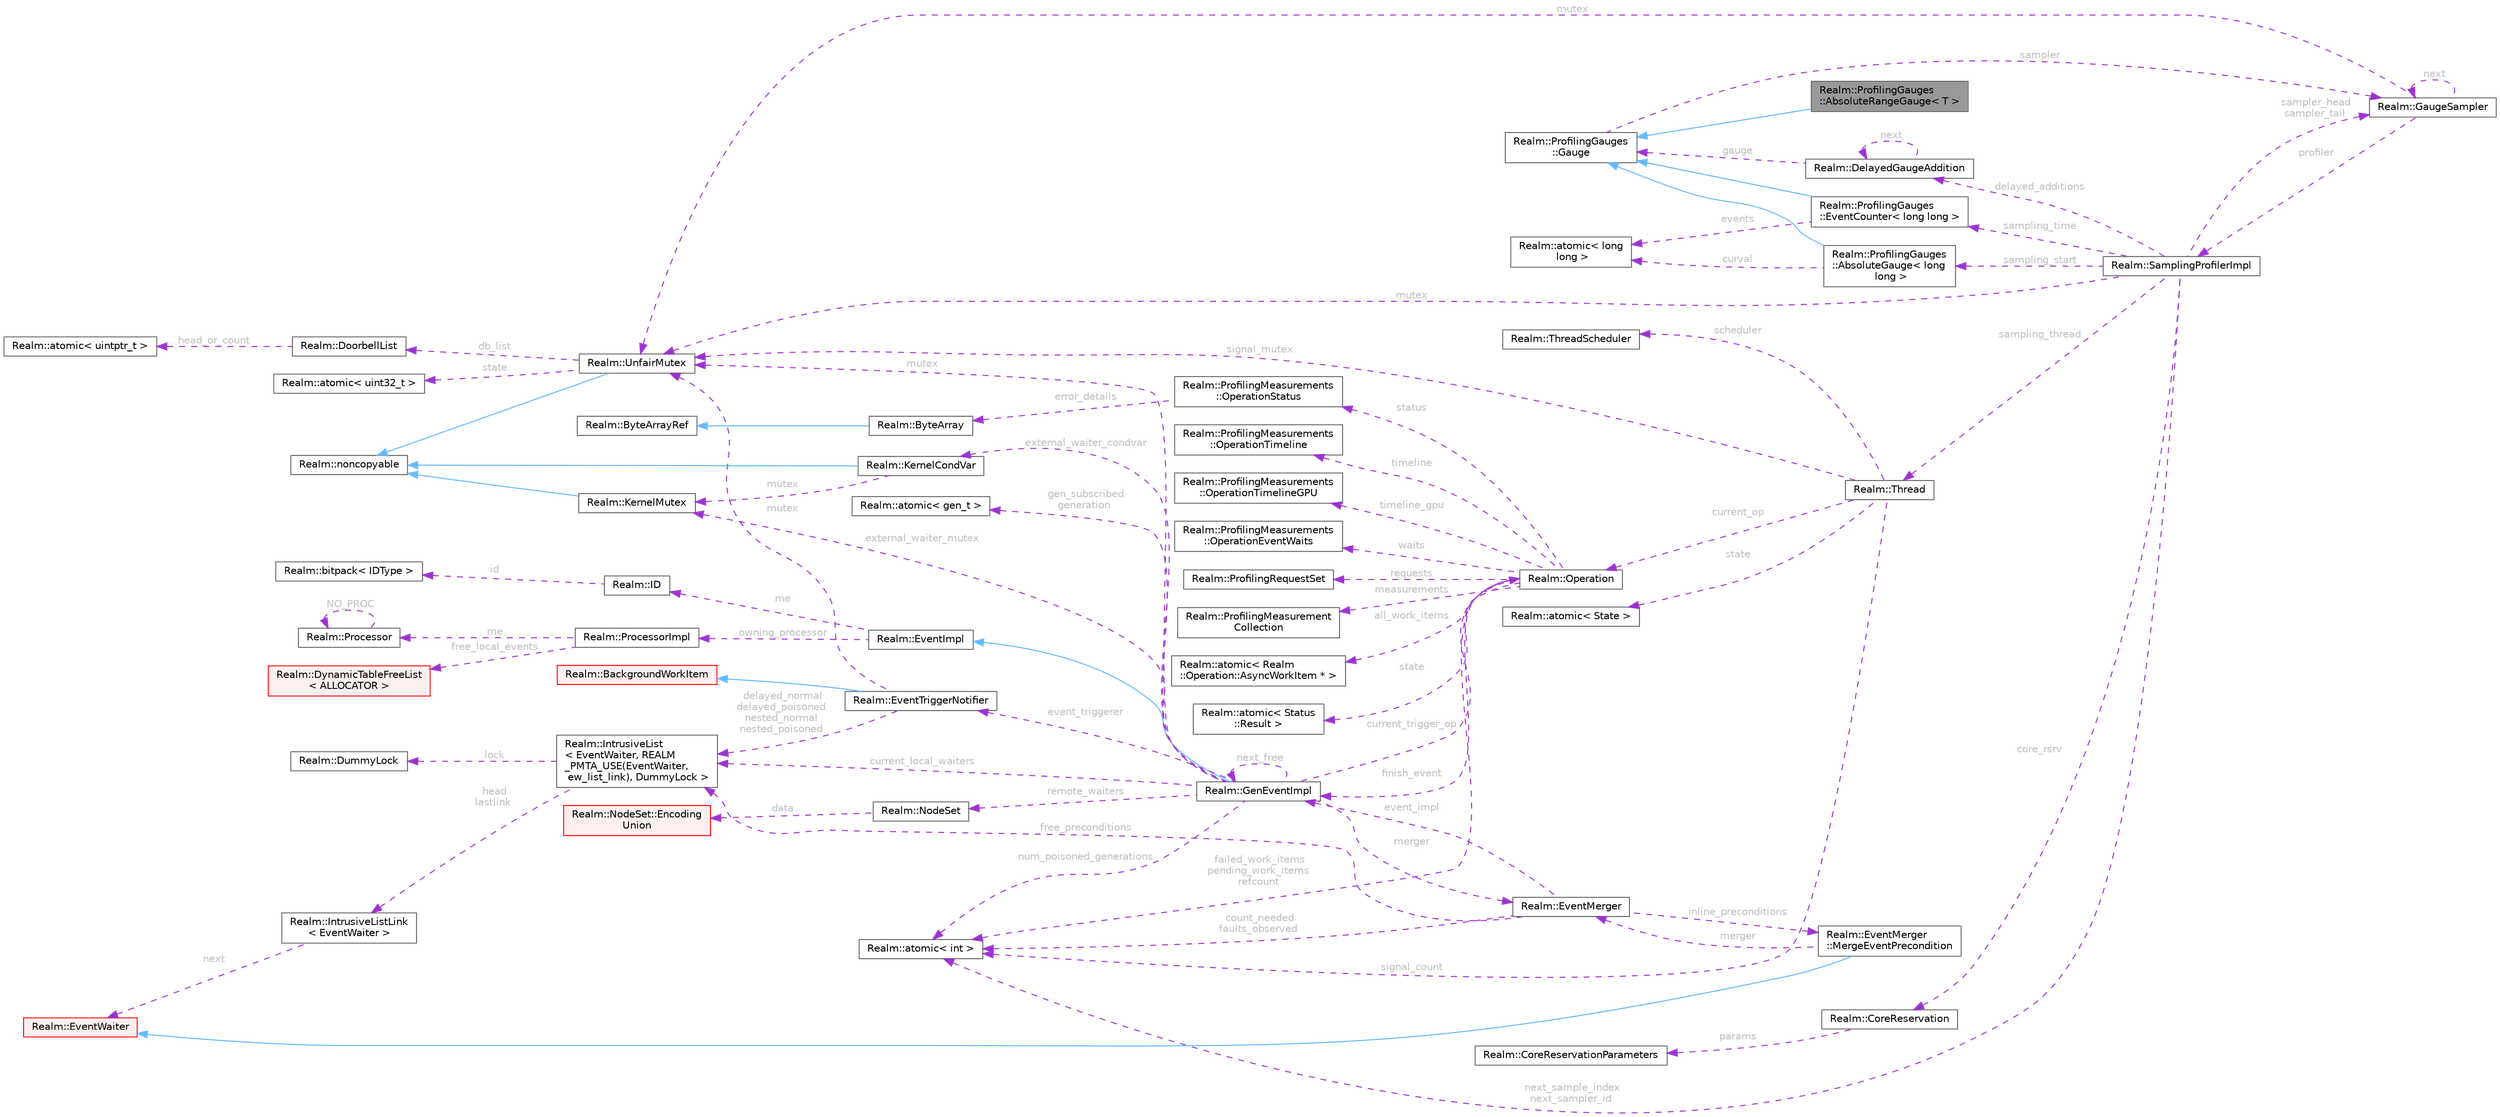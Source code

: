 digraph "Realm::ProfilingGauges::AbsoluteRangeGauge&lt; T &gt;"
{
 // LATEX_PDF_SIZE
  bgcolor="transparent";
  edge [fontname=Helvetica,fontsize=10,labelfontname=Helvetica,labelfontsize=10];
  node [fontname=Helvetica,fontsize=10,shape=box,height=0.2,width=0.4];
  rankdir="LR";
  Node1 [id="Node000001",label="Realm::ProfilingGauges\l::AbsoluteRangeGauge\< T \>",height=0.2,width=0.4,color="gray40", fillcolor="grey60", style="filled", fontcolor="black",tooltip=" "];
  Node2 -> Node1 [id="edge1_Node000001_Node000002",dir="back",color="steelblue1",style="solid",tooltip=" "];
  Node2 [id="Node000002",label="Realm::ProfilingGauges\l::Gauge",height=0.2,width=0.4,color="gray40", fillcolor="white", style="filled",URL="$classRealm_1_1ProfilingGauges_1_1Gauge.html",tooltip=" "];
  Node3 -> Node2 [id="edge2_Node000002_Node000003",dir="back",color="darkorchid3",style="dashed",tooltip=" ",label=" sampler",fontcolor="grey" ];
  Node3 [id="Node000003",label="Realm::GaugeSampler",height=0.2,width=0.4,color="gray40", fillcolor="white", style="filled",URL="$classRealm_1_1GaugeSampler.html",tooltip=" "];
  Node4 -> Node3 [id="edge3_Node000003_Node000004",dir="back",color="darkorchid3",style="dashed",tooltip=" ",label=" profiler",fontcolor="grey" ];
  Node4 [id="Node000004",label="Realm::SamplingProfilerImpl",height=0.2,width=0.4,color="gray40", fillcolor="white", style="filled",URL="$classRealm_1_1SamplingProfilerImpl.html",tooltip=" "];
  Node5 -> Node4 [id="edge4_Node000004_Node000005",dir="back",color="darkorchid3",style="dashed",tooltip=" ",label=" mutex",fontcolor="grey" ];
  Node5 [id="Node000005",label="Realm::UnfairMutex",height=0.2,width=0.4,color="gray40", fillcolor="white", style="filled",URL="$classRealm_1_1UnfairMutex.html",tooltip=" "];
  Node6 -> Node5 [id="edge5_Node000005_Node000006",dir="back",color="steelblue1",style="solid",tooltip=" "];
  Node6 [id="Node000006",label="Realm::noncopyable",height=0.2,width=0.4,color="gray40", fillcolor="white", style="filled",URL="$classRealm_1_1noncopyable.html",tooltip=" "];
  Node7 -> Node5 [id="edge6_Node000005_Node000007",dir="back",color="darkorchid3",style="dashed",tooltip=" ",label=" state",fontcolor="grey" ];
  Node7 [id="Node000007",label="Realm::atomic\< uint32_t \>",height=0.2,width=0.4,color="gray40", fillcolor="white", style="filled",URL="$classRealm_1_1atomic.html",tooltip=" "];
  Node8 -> Node5 [id="edge7_Node000005_Node000008",dir="back",color="darkorchid3",style="dashed",tooltip=" ",label=" db_list",fontcolor="grey" ];
  Node8 [id="Node000008",label="Realm::DoorbellList",height=0.2,width=0.4,color="gray40", fillcolor="white", style="filled",URL="$classRealm_1_1DoorbellList.html",tooltip=" "];
  Node9 -> Node8 [id="edge8_Node000008_Node000009",dir="back",color="darkorchid3",style="dashed",tooltip=" ",label=" head_or_count",fontcolor="grey" ];
  Node9 [id="Node000009",label="Realm::atomic\< uintptr_t \>",height=0.2,width=0.4,color="gray40", fillcolor="white", style="filled",URL="$classRealm_1_1atomic.html",tooltip=" "];
  Node10 -> Node4 [id="edge9_Node000004_Node000010",dir="back",color="darkorchid3",style="dashed",tooltip=" ",label=" next_sample_index\nnext_sampler_id",fontcolor="grey" ];
  Node10 [id="Node000010",label="Realm::atomic\< int \>",height=0.2,width=0.4,color="gray40", fillcolor="white", style="filled",URL="$classRealm_1_1atomic.html",tooltip=" "];
  Node3 -> Node4 [id="edge10_Node000004_Node000003",dir="back",color="darkorchid3",style="dashed",tooltip=" ",label=" sampler_head\nsampler_tail",fontcolor="grey" ];
  Node11 -> Node4 [id="edge11_Node000004_Node000011",dir="back",color="darkorchid3",style="dashed",tooltip=" ",label=" delayed_additions",fontcolor="grey" ];
  Node11 [id="Node000011",label="Realm::DelayedGaugeAddition",height=0.2,width=0.4,color="gray40", fillcolor="white", style="filled",URL="$classRealm_1_1DelayedGaugeAddition.html",tooltip=" "];
  Node2 -> Node11 [id="edge12_Node000011_Node000002",dir="back",color="darkorchid3",style="dashed",tooltip=" ",label=" gauge",fontcolor="grey" ];
  Node11 -> Node11 [id="edge13_Node000011_Node000011",dir="back",color="darkorchid3",style="dashed",tooltip=" ",label=" next",fontcolor="grey" ];
  Node12 -> Node4 [id="edge14_Node000004_Node000012",dir="back",color="darkorchid3",style="dashed",tooltip=" ",label=" core_rsrv",fontcolor="grey" ];
  Node12 [id="Node000012",label="Realm::CoreReservation",height=0.2,width=0.4,color="gray40", fillcolor="white", style="filled",URL="$classRealm_1_1CoreReservation.html",tooltip=" "];
  Node13 -> Node12 [id="edge15_Node000012_Node000013",dir="back",color="darkorchid3",style="dashed",tooltip=" ",label=" params",fontcolor="grey" ];
  Node13 [id="Node000013",label="Realm::CoreReservationParameters",height=0.2,width=0.4,color="gray40", fillcolor="white", style="filled",URL="$classRealm_1_1CoreReservationParameters.html",tooltip=" "];
  Node14 -> Node4 [id="edge16_Node000004_Node000014",dir="back",color="darkorchid3",style="dashed",tooltip=" ",label=" sampling_thread",fontcolor="grey" ];
  Node14 [id="Node000014",label="Realm::Thread",height=0.2,width=0.4,color="gray40", fillcolor="white", style="filled",URL="$classRealm_1_1Thread.html",tooltip=" "];
  Node15 -> Node14 [id="edge17_Node000014_Node000015",dir="back",color="darkorchid3",style="dashed",tooltip=" ",label=" state",fontcolor="grey" ];
  Node15 [id="Node000015",label="Realm::atomic\< State \>",height=0.2,width=0.4,color="gray40", fillcolor="white", style="filled",URL="$classRealm_1_1atomic.html",tooltip=" "];
  Node16 -> Node14 [id="edge18_Node000014_Node000016",dir="back",color="darkorchid3",style="dashed",tooltip=" ",label=" scheduler",fontcolor="grey" ];
  Node16 [id="Node000016",label="Realm::ThreadScheduler",height=0.2,width=0.4,color="gray40", fillcolor="white", style="filled",URL="$classRealm_1_1ThreadScheduler.html",tooltip=" "];
  Node17 -> Node14 [id="edge19_Node000014_Node000017",dir="back",color="darkorchid3",style="dashed",tooltip=" ",label=" current_op",fontcolor="grey" ];
  Node17 [id="Node000017",label="Realm::Operation",height=0.2,width=0.4,color="gray40", fillcolor="white", style="filled",URL="$classRealm_1_1Operation.html",tooltip=" "];
  Node18 -> Node17 [id="edge20_Node000017_Node000018",dir="back",color="darkorchid3",style="dashed",tooltip=" ",label=" finish_event",fontcolor="grey" ];
  Node18 [id="Node000018",label="Realm::GenEventImpl",height=0.2,width=0.4,color="gray40", fillcolor="white", style="filled",URL="$classRealm_1_1GenEventImpl.html",tooltip=" "];
  Node19 -> Node18 [id="edge21_Node000018_Node000019",dir="back",color="steelblue1",style="solid",tooltip=" "];
  Node19 [id="Node000019",label="Realm::EventImpl",height=0.2,width=0.4,color="gray40", fillcolor="white", style="filled",URL="$classRealm_1_1EventImpl.html",tooltip=" "];
  Node20 -> Node19 [id="edge22_Node000019_Node000020",dir="back",color="darkorchid3",style="dashed",tooltip=" ",label=" me",fontcolor="grey" ];
  Node20 [id="Node000020",label="Realm::ID",height=0.2,width=0.4,color="gray40", fillcolor="white", style="filled",URL="$classRealm_1_1ID.html",tooltip=" "];
  Node21 -> Node20 [id="edge23_Node000020_Node000021",dir="back",color="darkorchid3",style="dashed",tooltip=" ",label=" id",fontcolor="grey" ];
  Node21 [id="Node000021",label="Realm::bitpack\< IDType \>",height=0.2,width=0.4,color="gray40", fillcolor="white", style="filled",URL="$classRealm_1_1bitpack.html",tooltip=" "];
  Node22 -> Node19 [id="edge24_Node000019_Node000022",dir="back",color="darkorchid3",style="dashed",tooltip=" ",label=" owning_processor",fontcolor="grey" ];
  Node22 [id="Node000022",label="Realm::ProcessorImpl",height=0.2,width=0.4,color="gray40", fillcolor="white", style="filled",URL="$classRealm_1_1ProcessorImpl.html",tooltip=" "];
  Node23 -> Node22 [id="edge25_Node000022_Node000023",dir="back",color="darkorchid3",style="dashed",tooltip=" ",label=" free_local_events",fontcolor="grey" ];
  Node23 [id="Node000023",label="Realm::DynamicTableFreeList\l\< ALLOCATOR \>",height=0.2,width=0.4,color="red", fillcolor="#FFF0F0", style="filled",URL="$classRealm_1_1DynamicTableFreeList.html",tooltip=" "];
  Node25 -> Node22 [id="edge26_Node000022_Node000025",dir="back",color="darkorchid3",style="dashed",tooltip=" ",label=" me",fontcolor="grey" ];
  Node25 [id="Node000025",label="Realm::Processor",height=0.2,width=0.4,color="gray40", fillcolor="white", style="filled",URL="$classRealm_1_1Processor.html",tooltip=" "];
  Node25 -> Node25 [id="edge27_Node000025_Node000025",dir="back",color="darkorchid3",style="dashed",tooltip=" ",label=" NO_PROC",fontcolor="grey" ];
  Node26 -> Node18 [id="edge28_Node000018_Node000026",dir="back",color="darkorchid3",style="dashed",tooltip=" ",label=" gen_subscribed\ngeneration",fontcolor="grey" ];
  Node26 [id="Node000026",label="Realm::atomic\< gen_t \>",height=0.2,width=0.4,color="gray40", fillcolor="white", style="filled",URL="$classRealm_1_1atomic.html",tooltip=" "];
  Node10 -> Node18 [id="edge29_Node000018_Node000010",dir="back",color="darkorchid3",style="dashed",tooltip=" ",label=" num_poisoned_generations",fontcolor="grey" ];
  Node18 -> Node18 [id="edge30_Node000018_Node000018",dir="back",color="darkorchid3",style="dashed",tooltip=" ",label=" next_free",fontcolor="grey" ];
  Node27 -> Node18 [id="edge31_Node000018_Node000027",dir="back",color="darkorchid3",style="dashed",tooltip=" ",label=" merger",fontcolor="grey" ];
  Node27 [id="Node000027",label="Realm::EventMerger",height=0.2,width=0.4,color="gray40", fillcolor="white", style="filled",URL="$classRealm_1_1EventMerger.html",tooltip=" "];
  Node18 -> Node27 [id="edge32_Node000027_Node000018",dir="back",color="darkorchid3",style="dashed",tooltip=" ",label=" event_impl",fontcolor="grey" ];
  Node10 -> Node27 [id="edge33_Node000027_Node000010",dir="back",color="darkorchid3",style="dashed",tooltip=" ",label=" count_needed\nfaults_observed",fontcolor="grey" ];
  Node28 -> Node27 [id="edge34_Node000027_Node000028",dir="back",color="darkorchid3",style="dashed",tooltip=" ",label=" inline_preconditions",fontcolor="grey" ];
  Node28 [id="Node000028",label="Realm::EventMerger\l::MergeEventPrecondition",height=0.2,width=0.4,color="gray40", fillcolor="white", style="filled",URL="$classRealm_1_1EventMerger_1_1MergeEventPrecondition.html",tooltip=" "];
  Node29 -> Node28 [id="edge35_Node000028_Node000029",dir="back",color="steelblue1",style="solid",tooltip=" "];
  Node29 [id="Node000029",label="Realm::EventWaiter",height=0.2,width=0.4,color="red", fillcolor="#FFF0F0", style="filled",URL="$classRealm_1_1EventWaiter.html",tooltip=" "];
  Node27 -> Node28 [id="edge36_Node000028_Node000027",dir="back",color="darkorchid3",style="dashed",tooltip=" ",label=" merger",fontcolor="grey" ];
  Node31 -> Node27 [id="edge37_Node000027_Node000031",dir="back",color="darkorchid3",style="dashed",tooltip=" ",label=" free_preconditions",fontcolor="grey" ];
  Node31 [id="Node000031",label="Realm::IntrusiveList\l\< EventWaiter, REALM\l_PMTA_USE(EventWaiter,\l ew_list_link), DummyLock \>",height=0.2,width=0.4,color="gray40", fillcolor="white", style="filled",URL="$classRealm_1_1IntrusiveList.html",tooltip=" "];
  Node32 -> Node31 [id="edge38_Node000031_Node000032",dir="back",color="darkorchid3",style="dashed",tooltip=" ",label=" lock",fontcolor="grey" ];
  Node32 [id="Node000032",label="Realm::DummyLock",height=0.2,width=0.4,color="gray40", fillcolor="white", style="filled",URL="$classRealm_1_1DummyLock.html",tooltip=" "];
  Node33 -> Node31 [id="edge39_Node000031_Node000033",dir="back",color="darkorchid3",style="dashed",tooltip=" ",label=" head\nlastlink",fontcolor="grey" ];
  Node33 [id="Node000033",label="Realm::IntrusiveListLink\l\< EventWaiter \>",height=0.2,width=0.4,color="gray40", fillcolor="white", style="filled",URL="$structRealm_1_1IntrusiveListLink.html",tooltip=" "];
  Node29 -> Node33 [id="edge40_Node000033_Node000029",dir="back",color="darkorchid3",style="dashed",tooltip=" ",label=" next",fontcolor="grey" ];
  Node34 -> Node18 [id="edge41_Node000018_Node000034",dir="back",color="darkorchid3",style="dashed",tooltip=" ",label=" event_triggerer",fontcolor="grey" ];
  Node34 [id="Node000034",label="Realm::EventTriggerNotifier",height=0.2,width=0.4,color="gray40", fillcolor="white", style="filled",URL="$classRealm_1_1EventTriggerNotifier.html",tooltip=" "];
  Node35 -> Node34 [id="edge42_Node000034_Node000035",dir="back",color="steelblue1",style="solid",tooltip=" "];
  Node35 [id="Node000035",label="Realm::BackgroundWorkItem",height=0.2,width=0.4,color="red", fillcolor="#FFF0F0", style="filled",URL="$classRealm_1_1BackgroundWorkItem.html",tooltip=" "];
  Node5 -> Node34 [id="edge43_Node000034_Node000005",dir="back",color="darkorchid3",style="dashed",tooltip=" ",label=" mutex",fontcolor="grey" ];
  Node31 -> Node34 [id="edge44_Node000034_Node000031",dir="back",color="darkorchid3",style="dashed",tooltip=" ",label=" delayed_normal\ndelayed_poisoned\nnested_normal\nnested_poisoned",fontcolor="grey" ];
  Node5 -> Node18 [id="edge45_Node000018_Node000005",dir="back",color="darkorchid3",style="dashed",tooltip=" ",label=" mutex",fontcolor="grey" ];
  Node17 -> Node18 [id="edge46_Node000018_Node000017",dir="back",color="darkorchid3",style="dashed",tooltip=" ",label=" current_trigger_op",fontcolor="grey" ];
  Node31 -> Node18 [id="edge47_Node000018_Node000031",dir="back",color="darkorchid3",style="dashed",tooltip=" ",label=" current_local_waiters",fontcolor="grey" ];
  Node42 -> Node18 [id="edge48_Node000018_Node000042",dir="back",color="darkorchid3",style="dashed",tooltip=" ",label=" external_waiter_mutex",fontcolor="grey" ];
  Node42 [id="Node000042",label="Realm::KernelMutex",height=0.2,width=0.4,color="gray40", fillcolor="white", style="filled",URL="$classRealm_1_1KernelMutex.html",tooltip=" "];
  Node6 -> Node42 [id="edge49_Node000042_Node000006",dir="back",color="steelblue1",style="solid",tooltip=" "];
  Node43 -> Node18 [id="edge50_Node000018_Node000043",dir="back",color="darkorchid3",style="dashed",tooltip=" ",label=" external_waiter_condvar",fontcolor="grey" ];
  Node43 [id="Node000043",label="Realm::KernelCondVar",height=0.2,width=0.4,color="gray40", fillcolor="white", style="filled",URL="$classRealm_1_1KernelCondVar.html",tooltip=" "];
  Node6 -> Node43 [id="edge51_Node000043_Node000006",dir="back",color="steelblue1",style="solid",tooltip=" "];
  Node42 -> Node43 [id="edge52_Node000043_Node000042",dir="back",color="darkorchid3",style="dashed",tooltip=" ",label=" mutex",fontcolor="grey" ];
  Node44 -> Node18 [id="edge53_Node000018_Node000044",dir="back",color="darkorchid3",style="dashed",tooltip=" ",label=" remote_waiters",fontcolor="grey" ];
  Node44 [id="Node000044",label="Realm::NodeSet",height=0.2,width=0.4,color="gray40", fillcolor="white", style="filled",URL="$classRealm_1_1NodeSet.html",tooltip=" "];
  Node45 -> Node44 [id="edge54_Node000044_Node000045",dir="back",color="darkorchid3",style="dashed",tooltip=" ",label=" data",fontcolor="grey" ];
  Node45 [id="Node000045",label="Realm::NodeSet::Encoding\lUnion",height=0.2,width=0.4,color="red", fillcolor="#FFF0F0", style="filled",URL="$unionRealm_1_1NodeSet_1_1EncodingUnion.html",tooltip=" "];
  Node10 -> Node17 [id="edge55_Node000017_Node000010",dir="back",color="darkorchid3",style="dashed",tooltip=" ",label=" failed_work_items\npending_work_items\nrefcount",fontcolor="grey" ];
  Node47 -> Node17 [id="edge56_Node000017_Node000047",dir="back",color="darkorchid3",style="dashed",tooltip=" ",label=" state",fontcolor="grey" ];
  Node47 [id="Node000047",label="Realm::atomic\< Status\l::Result \>",height=0.2,width=0.4,color="gray40", fillcolor="white", style="filled",URL="$classRealm_1_1atomic.html",tooltip=" "];
  Node48 -> Node17 [id="edge57_Node000017_Node000048",dir="back",color="darkorchid3",style="dashed",tooltip=" ",label=" status",fontcolor="grey" ];
  Node48 [id="Node000048",label="Realm::ProfilingMeasurements\l::OperationStatus",height=0.2,width=0.4,color="gray40", fillcolor="white", style="filled",URL="$structRealm_1_1ProfilingMeasurements_1_1OperationStatus.html",tooltip=" "];
  Node49 -> Node48 [id="edge58_Node000048_Node000049",dir="back",color="darkorchid3",style="dashed",tooltip=" ",label=" error_details",fontcolor="grey" ];
  Node49 [id="Node000049",label="Realm::ByteArray",height=0.2,width=0.4,color="gray40", fillcolor="white", style="filled",URL="$classRealm_1_1ByteArray.html",tooltip=" "];
  Node50 -> Node49 [id="edge59_Node000049_Node000050",dir="back",color="steelblue1",style="solid",tooltip=" "];
  Node50 [id="Node000050",label="Realm::ByteArrayRef",height=0.2,width=0.4,color="gray40", fillcolor="white", style="filled",URL="$classRealm_1_1ByteArrayRef.html",tooltip=" "];
  Node51 -> Node17 [id="edge60_Node000017_Node000051",dir="back",color="darkorchid3",style="dashed",tooltip=" ",label=" timeline",fontcolor="grey" ];
  Node51 [id="Node000051",label="Realm::ProfilingMeasurements\l::OperationTimeline",height=0.2,width=0.4,color="gray40", fillcolor="white", style="filled",URL="$structRealm_1_1ProfilingMeasurements_1_1OperationTimeline.html",tooltip=" "];
  Node52 -> Node17 [id="edge61_Node000017_Node000052",dir="back",color="darkorchid3",style="dashed",tooltip=" ",label=" timeline_gpu",fontcolor="grey" ];
  Node52 [id="Node000052",label="Realm::ProfilingMeasurements\l::OperationTimelineGPU",height=0.2,width=0.4,color="gray40", fillcolor="white", style="filled",URL="$structRealm_1_1ProfilingMeasurements_1_1OperationTimelineGPU.html",tooltip=" "];
  Node53 -> Node17 [id="edge62_Node000017_Node000053",dir="back",color="darkorchid3",style="dashed",tooltip=" ",label=" waits",fontcolor="grey" ];
  Node53 [id="Node000053",label="Realm::ProfilingMeasurements\l::OperationEventWaits",height=0.2,width=0.4,color="gray40", fillcolor="white", style="filled",URL="$structRealm_1_1ProfilingMeasurements_1_1OperationEventWaits.html",tooltip=" "];
  Node54 -> Node17 [id="edge63_Node000017_Node000054",dir="back",color="darkorchid3",style="dashed",tooltip=" ",label=" requests",fontcolor="grey" ];
  Node54 [id="Node000054",label="Realm::ProfilingRequestSet",height=0.2,width=0.4,color="gray40", fillcolor="white", style="filled",URL="$classRealm_1_1ProfilingRequestSet.html",tooltip=" "];
  Node55 -> Node17 [id="edge64_Node000017_Node000055",dir="back",color="darkorchid3",style="dashed",tooltip=" ",label=" measurements",fontcolor="grey" ];
  Node55 [id="Node000055",label="Realm::ProfilingMeasurement\lCollection",height=0.2,width=0.4,color="gray40", fillcolor="white", style="filled",URL="$classRealm_1_1ProfilingMeasurementCollection.html",tooltip=" "];
  Node56 -> Node17 [id="edge65_Node000017_Node000056",dir="back",color="darkorchid3",style="dashed",tooltip=" ",label=" all_work_items",fontcolor="grey" ];
  Node56 [id="Node000056",label="Realm::atomic\< Realm\l::Operation::AsyncWorkItem * \>",height=0.2,width=0.4,color="gray40", fillcolor="white", style="filled",URL="$classRealm_1_1atomic.html",tooltip=" "];
  Node10 -> Node14 [id="edge66_Node000014_Node000010",dir="back",color="darkorchid3",style="dashed",tooltip=" ",label=" signal_count",fontcolor="grey" ];
  Node5 -> Node14 [id="edge67_Node000014_Node000005",dir="back",color="darkorchid3",style="dashed",tooltip=" ",label=" signal_mutex",fontcolor="grey" ];
  Node57 -> Node4 [id="edge68_Node000004_Node000057",dir="back",color="darkorchid3",style="dashed",tooltip=" ",label=" sampling_start",fontcolor="grey" ];
  Node57 [id="Node000057",label="Realm::ProfilingGauges\l::AbsoluteGauge\< long\l long \>",height=0.2,width=0.4,color="gray40", fillcolor="white", style="filled",URL="$classRealm_1_1ProfilingGauges_1_1AbsoluteGauge.html",tooltip=" "];
  Node2 -> Node57 [id="edge69_Node000057_Node000002",dir="back",color="steelblue1",style="solid",tooltip=" "];
  Node58 -> Node57 [id="edge70_Node000057_Node000058",dir="back",color="darkorchid3",style="dashed",tooltip=" ",label=" curval",fontcolor="grey" ];
  Node58 [id="Node000058",label="Realm::atomic\< long\l long \>",height=0.2,width=0.4,color="gray40", fillcolor="white", style="filled",URL="$classRealm_1_1atomic.html",tooltip=" "];
  Node59 -> Node4 [id="edge71_Node000004_Node000059",dir="back",color="darkorchid3",style="dashed",tooltip=" ",label=" sampling_time",fontcolor="grey" ];
  Node59 [id="Node000059",label="Realm::ProfilingGauges\l::EventCounter\< long long \>",height=0.2,width=0.4,color="gray40", fillcolor="white", style="filled",URL="$classRealm_1_1ProfilingGauges_1_1EventCounter.html",tooltip=" "];
  Node2 -> Node59 [id="edge72_Node000059_Node000002",dir="back",color="steelblue1",style="solid",tooltip=" "];
  Node58 -> Node59 [id="edge73_Node000059_Node000058",dir="back",color="darkorchid3",style="dashed",tooltip=" ",label=" events",fontcolor="grey" ];
  Node5 -> Node3 [id="edge74_Node000003_Node000005",dir="back",color="darkorchid3",style="dashed",tooltip=" ",label=" mutex",fontcolor="grey" ];
  Node3 -> Node3 [id="edge75_Node000003_Node000003",dir="back",color="darkorchid3",style="dashed",tooltip=" ",label=" next",fontcolor="grey" ];
}
